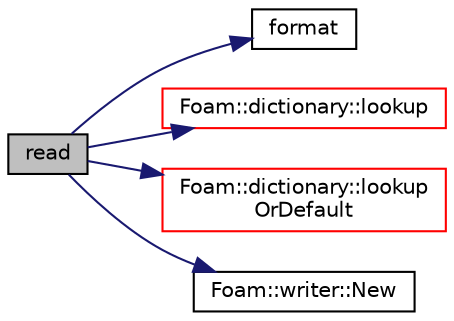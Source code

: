 digraph "read"
{
  bgcolor="transparent";
  edge [fontname="Helvetica",fontsize="10",labelfontname="Helvetica",labelfontsize="10"];
  node [fontname="Helvetica",fontsize="10",shape=record];
  rankdir="LR";
  Node7 [label="read",height=0.2,width=0.4,color="black", fillcolor="grey75", style="filled", fontcolor="black"];
  Node7 -> Node8 [color="midnightblue",fontsize="10",style="solid",fontname="Helvetica"];
  Node8 [label="format",height=0.2,width=0.4,color="black",URL="$a19349.html#a7ab39052688ef9931c1bb993be7e88d5"];
  Node7 -> Node9 [color="midnightblue",fontsize="10",style="solid",fontname="Helvetica"];
  Node9 [label="Foam::dictionary::lookup",height=0.2,width=0.4,color="red",URL="$a27129.html#a6a0727fa523e48977e27348663def509",tooltip="Find and return an entry data stream. "];
  Node7 -> Node219 [color="midnightblue",fontsize="10",style="solid",fontname="Helvetica"];
  Node219 [label="Foam::dictionary::lookup\lOrDefault",height=0.2,width=0.4,color="red",URL="$a27129.html#a69ee064dcc6d649df523e02e5c242922",tooltip="Find and return a T,. "];
  Node7 -> Node306 [color="midnightblue",fontsize="10",style="solid",fontname="Helvetica"];
  Node306 [label="Foam::writer::New",height=0.2,width=0.4,color="black",URL="$a22641.html#aae3b42e8c361cdb185c69285fcf9efd7",tooltip="Return a reference to the selected writer. "];
}
